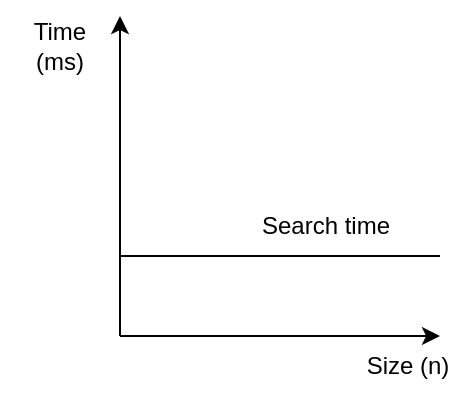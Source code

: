 <mxfile version="18.1.3" type="github">
  <diagram id="_Ad6gfQKwm5swsQObtFt" name="Page-1">
    <mxGraphModel dx="1038" dy="579" grid="1" gridSize="10" guides="1" tooltips="1" connect="1" arrows="1" fold="1" page="1" pageScale="1" pageWidth="827" pageHeight="1169" math="0" shadow="0">
      <root>
        <mxCell id="0" />
        <mxCell id="1" parent="0" />
        <mxCell id="mWXxWWw2TDqT4LpvdnpT-6" value="Size (n)" style="text;html=1;strokeColor=none;fillColor=none;align=center;verticalAlign=middle;whiteSpace=wrap;rounded=0;" vertex="1" parent="1">
          <mxGeometry x="354" y="320" width="60" height="30" as="geometry" />
        </mxCell>
        <mxCell id="mWXxWWw2TDqT4LpvdnpT-10" value="" style="group" vertex="1" connectable="0" parent="1">
          <mxGeometry x="180" y="160" width="220" height="160" as="geometry" />
        </mxCell>
        <mxCell id="mWXxWWw2TDqT4LpvdnpT-1" value="" style="endArrow=classic;html=1;rounded=0;" edge="1" parent="mWXxWWw2TDqT4LpvdnpT-10">
          <mxGeometry width="50" height="50" relative="1" as="geometry">
            <mxPoint x="60" y="160" as="sourcePoint" />
            <mxPoint x="60" as="targetPoint" />
          </mxGeometry>
        </mxCell>
        <mxCell id="mWXxWWw2TDqT4LpvdnpT-2" value="" style="endArrow=classic;html=1;rounded=0;" edge="1" parent="mWXxWWw2TDqT4LpvdnpT-10">
          <mxGeometry width="50" height="50" relative="1" as="geometry">
            <mxPoint x="60" y="160" as="sourcePoint" />
            <mxPoint x="220" y="160" as="targetPoint" />
          </mxGeometry>
        </mxCell>
        <mxCell id="mWXxWWw2TDqT4LpvdnpT-4" value="" style="endArrow=none;html=1;rounded=0;" edge="1" parent="mWXxWWw2TDqT4LpvdnpT-10">
          <mxGeometry width="50" height="50" relative="1" as="geometry">
            <mxPoint x="60" y="120" as="sourcePoint" />
            <mxPoint x="220" y="120" as="targetPoint" />
          </mxGeometry>
        </mxCell>
        <mxCell id="mWXxWWw2TDqT4LpvdnpT-5" value="Time&lt;br&gt;(ms)" style="text;html=1;strokeColor=none;fillColor=none;align=center;verticalAlign=middle;whiteSpace=wrap;rounded=0;" vertex="1" parent="mWXxWWw2TDqT4LpvdnpT-10">
          <mxGeometry width="60" height="30" as="geometry" />
        </mxCell>
        <mxCell id="mWXxWWw2TDqT4LpvdnpT-8" value="Search time" style="text;html=1;strokeColor=none;fillColor=none;align=center;verticalAlign=middle;whiteSpace=wrap;rounded=0;rotation=0;" vertex="1" parent="mWXxWWw2TDqT4LpvdnpT-10">
          <mxGeometry x="120" y="100" width="86" height="10" as="geometry" />
        </mxCell>
      </root>
    </mxGraphModel>
  </diagram>
</mxfile>
